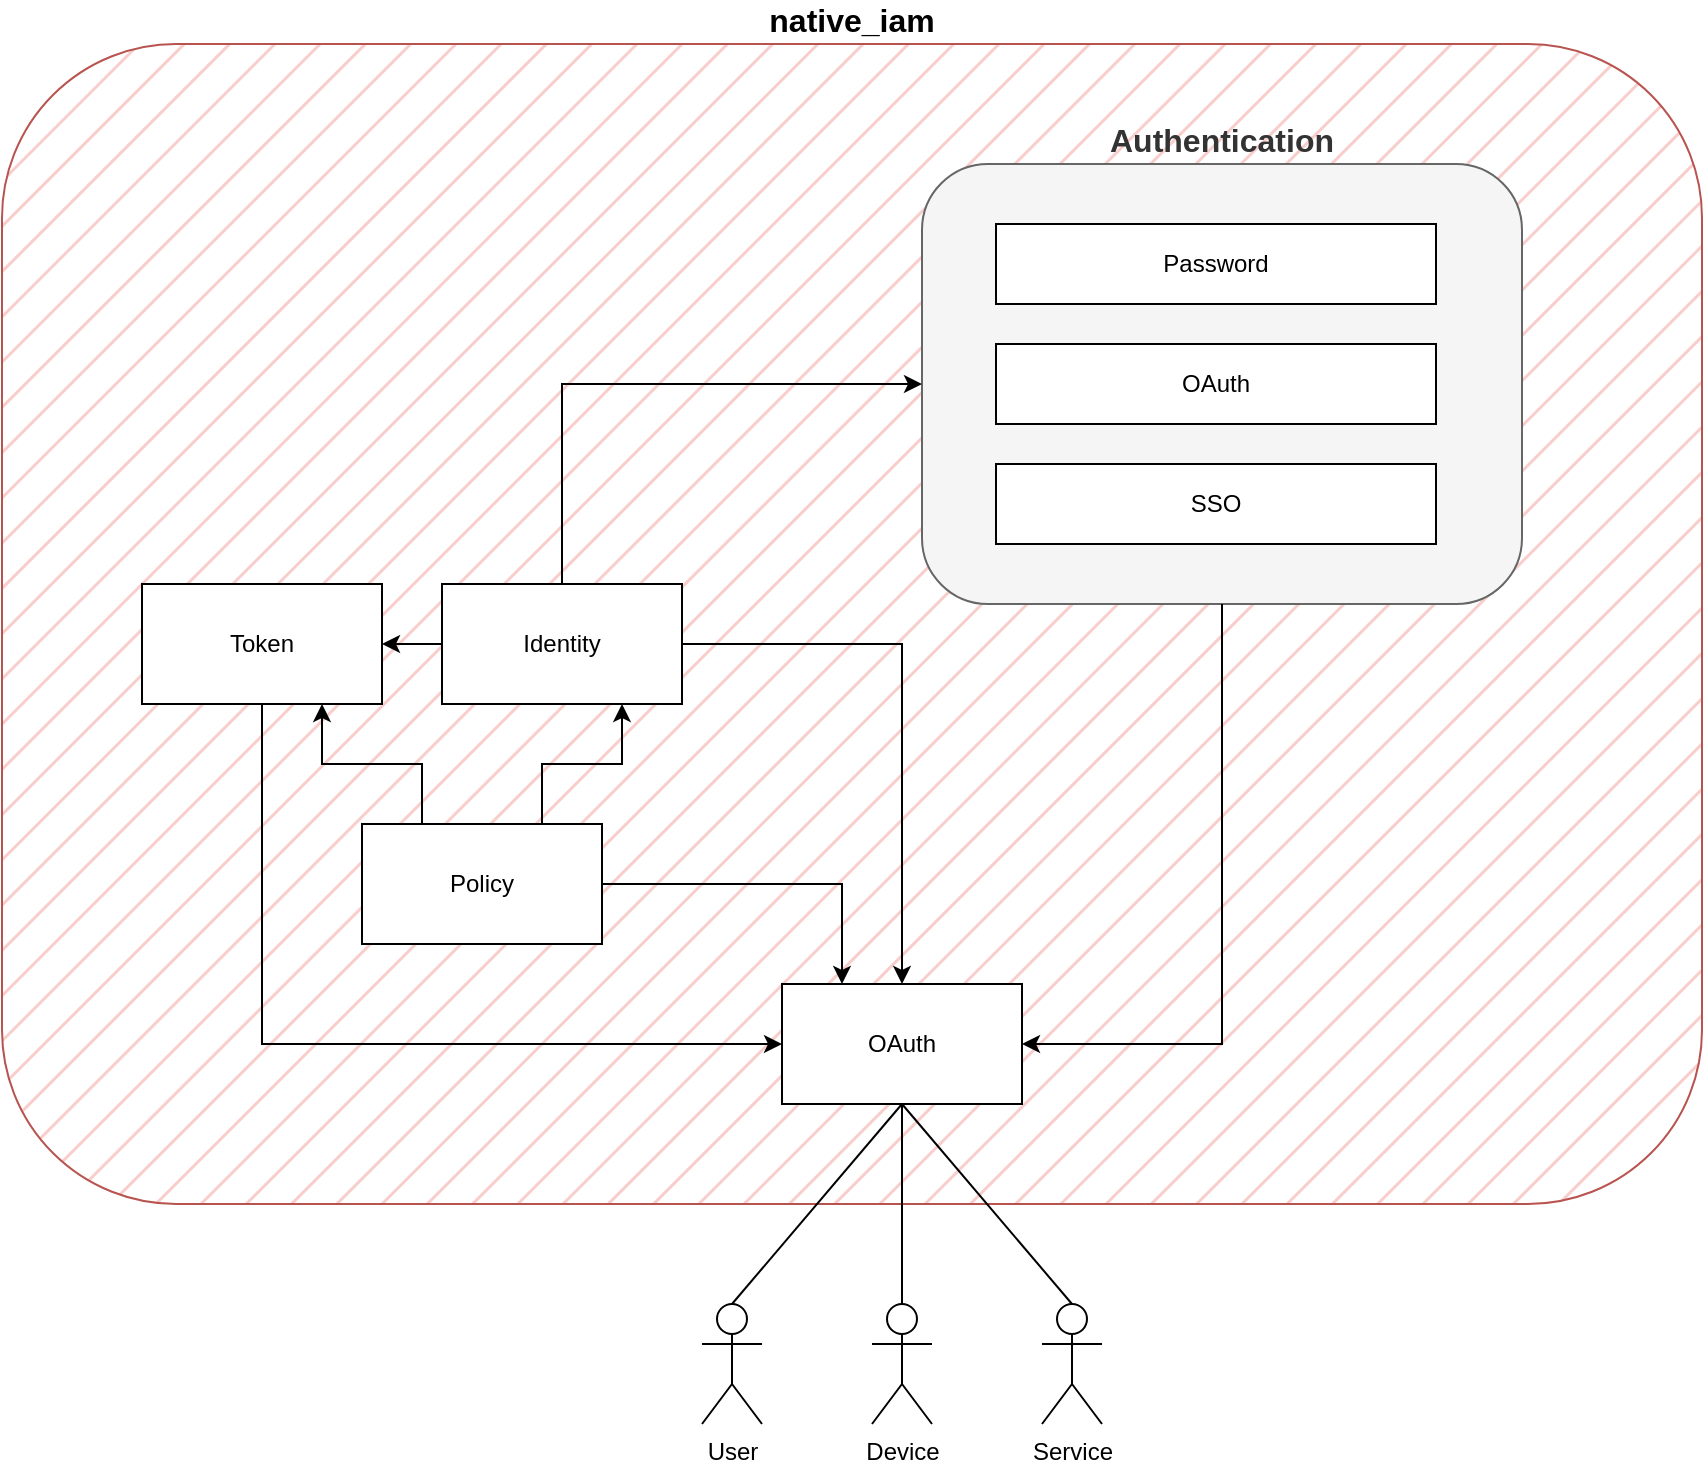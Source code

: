 <mxfile version="20.3.0" type="device"><diagram id="c1a9QVxAIQWip2YjryMT" name="Page1"><mxGraphModel dx="1422" dy="1849" grid="1" gridSize="10" guides="1" tooltips="1" connect="1" arrows="1" fold="1" page="1" pageScale="1" pageWidth="827" pageHeight="1169" math="0" shadow="0"><root><mxCell id="0"/><mxCell id="1" parent="0"/><mxCell id="RSBgZy98lsa16aysg1bp-27" value="native_iam" style="rounded=1;whiteSpace=wrap;html=1;fillColor=#f8cecc;strokeColor=#b85450;fillStyle=hatch;labelPosition=center;verticalLabelPosition=top;align=center;verticalAlign=bottom;fontSize=16;fontStyle=1" vertex="1" parent="1"><mxGeometry x="330" y="-30" width="850" height="580" as="geometry"/></mxCell><mxCell id="RSBgZy98lsa16aysg1bp-1" value="OAuth" style="rounded=0;whiteSpace=wrap;html=1;" vertex="1" parent="1"><mxGeometry x="720" y="440" width="120" height="60" as="geometry"/></mxCell><mxCell id="RSBgZy98lsa16aysg1bp-2" value="Identity" style="rounded=0;whiteSpace=wrap;html=1;" vertex="1" parent="1"><mxGeometry x="550" y="240" width="120" height="60" as="geometry"/></mxCell><mxCell id="RSBgZy98lsa16aysg1bp-3" value="Token" style="rounded=0;whiteSpace=wrap;html=1;" vertex="1" parent="1"><mxGeometry x="400" y="240" width="120" height="60" as="geometry"/></mxCell><mxCell id="RSBgZy98lsa16aysg1bp-4" value="Policy" style="rounded=0;whiteSpace=wrap;html=1;" vertex="1" parent="1"><mxGeometry x="510" y="360" width="120" height="60" as="geometry"/></mxCell><mxCell id="RSBgZy98lsa16aysg1bp-6" value="Authentication" style="rounded=1;whiteSpace=wrap;html=1;align=center;labelPosition=center;verticalLabelPosition=top;verticalAlign=bottom;fillColor=#f5f5f5;fontColor=#333333;strokeColor=#666666;fontSize=16;fontStyle=1" vertex="1" parent="1"><mxGeometry x="790" y="30" width="300" height="220" as="geometry"/></mxCell><mxCell id="RSBgZy98lsa16aysg1bp-7" value="Password" style="rounded=0;whiteSpace=wrap;html=1;" vertex="1" parent="1"><mxGeometry x="827" y="60" width="220" height="40" as="geometry"/></mxCell><mxCell id="RSBgZy98lsa16aysg1bp-9" value="OAuth" style="rounded=0;whiteSpace=wrap;html=1;" vertex="1" parent="1"><mxGeometry x="827" y="120" width="220" height="40" as="geometry"/></mxCell><mxCell id="RSBgZy98lsa16aysg1bp-10" value="SSO" style="rounded=0;whiteSpace=wrap;html=1;" vertex="1" parent="1"><mxGeometry x="827" y="180" width="220" height="40" as="geometry"/></mxCell><mxCell id="RSBgZy98lsa16aysg1bp-12" value="" style="endArrow=none;html=1;rounded=0;entryX=0.75;entryY=0;entryDx=0;entryDy=0;exitX=0.75;exitY=1;exitDx=0;exitDy=0;endFill=0;startArrow=classic;startFill=1;" edge="1" parent="1" source="RSBgZy98lsa16aysg1bp-2" target="RSBgZy98lsa16aysg1bp-4"><mxGeometry width="50" height="50" relative="1" as="geometry"><mxPoint x="550" y="250" as="sourcePoint"/><mxPoint x="600" y="200" as="targetPoint"/><Array as="points"><mxPoint x="640" y="330"/><mxPoint x="600" y="330"/></Array></mxGeometry></mxCell><mxCell id="RSBgZy98lsa16aysg1bp-13" value="" style="endArrow=classic;html=1;rounded=0;entryX=0;entryY=0.5;entryDx=0;entryDy=0;exitX=0.5;exitY=0;exitDx=0;exitDy=0;startArrow=none;startFill=0;endFill=1;" edge="1" parent="1" source="RSBgZy98lsa16aysg1bp-2" target="RSBgZy98lsa16aysg1bp-6"><mxGeometry width="50" height="50" relative="1" as="geometry"><mxPoint x="550" y="250" as="sourcePoint"/><mxPoint x="600" y="200" as="targetPoint"/><Array as="points"><mxPoint x="610" y="140"/></Array></mxGeometry></mxCell><mxCell id="RSBgZy98lsa16aysg1bp-14" value="" style="endArrow=none;html=1;rounded=0;exitX=1;exitY=0.5;exitDx=0;exitDy=0;entryX=0;entryY=0.5;entryDx=0;entryDy=0;startArrow=classic;startFill=1;" edge="1" parent="1" source="RSBgZy98lsa16aysg1bp-3" target="RSBgZy98lsa16aysg1bp-2"><mxGeometry width="50" height="50" relative="1" as="geometry"><mxPoint x="550" y="250" as="sourcePoint"/><mxPoint x="600" y="200" as="targetPoint"/></mxGeometry></mxCell><mxCell id="RSBgZy98lsa16aysg1bp-15" value="" style="endArrow=none;html=1;rounded=0;exitX=0.75;exitY=1;exitDx=0;exitDy=0;entryX=0.25;entryY=0;entryDx=0;entryDy=0;endFill=0;startArrow=classic;startFill=1;" edge="1" parent="1" source="RSBgZy98lsa16aysg1bp-3" target="RSBgZy98lsa16aysg1bp-4"><mxGeometry width="50" height="50" relative="1" as="geometry"><mxPoint x="550" y="250" as="sourcePoint"/><mxPoint x="600" y="200" as="targetPoint"/><Array as="points"><mxPoint x="490" y="330"/><mxPoint x="540" y="330"/></Array></mxGeometry></mxCell><mxCell id="RSBgZy98lsa16aysg1bp-16" value="" style="endArrow=none;html=1;rounded=0;entryX=1;entryY=0.5;entryDx=0;entryDy=0;exitX=0.5;exitY=0;exitDx=0;exitDy=0;startArrow=classic;startFill=1;" edge="1" parent="1" source="RSBgZy98lsa16aysg1bp-1" target="RSBgZy98lsa16aysg1bp-2"><mxGeometry width="50" height="50" relative="1" as="geometry"><mxPoint x="790" y="470" as="sourcePoint"/><mxPoint x="580" y="40" as="targetPoint"/><Array as="points"><mxPoint x="780" y="270"/></Array></mxGeometry></mxCell><mxCell id="RSBgZy98lsa16aysg1bp-17" value="" style="endArrow=none;html=1;rounded=0;exitX=0;exitY=0.5;exitDx=0;exitDy=0;entryX=0.5;entryY=1;entryDx=0;entryDy=0;startArrow=classic;startFill=1;" edge="1" parent="1" source="RSBgZy98lsa16aysg1bp-1" target="RSBgZy98lsa16aysg1bp-3"><mxGeometry width="50" height="50" relative="1" as="geometry"><mxPoint x="540" y="300" as="sourcePoint"/><mxPoint x="590" y="250" as="targetPoint"/><Array as="points"><mxPoint x="460" y="470"/></Array></mxGeometry></mxCell><mxCell id="RSBgZy98lsa16aysg1bp-18" value="" style="endArrow=none;html=1;rounded=0;entryX=1;entryY=0.5;entryDx=0;entryDy=0;exitX=0.25;exitY=0;exitDx=0;exitDy=0;startArrow=classic;startFill=1;" edge="1" parent="1" source="RSBgZy98lsa16aysg1bp-1" target="RSBgZy98lsa16aysg1bp-4"><mxGeometry width="50" height="50" relative="1" as="geometry"><mxPoint x="780" y="440" as="sourcePoint"/><mxPoint x="660" y="240" as="targetPoint"/><Array as="points"><mxPoint x="750" y="390"/></Array></mxGeometry></mxCell><mxCell id="RSBgZy98lsa16aysg1bp-19" value="" style="endArrow=none;html=1;rounded=0;exitX=1;exitY=0.5;exitDx=0;exitDy=0;entryX=0.5;entryY=1;entryDx=0;entryDy=0;startArrow=classic;startFill=1;" edge="1" parent="1" source="RSBgZy98lsa16aysg1bp-1" target="RSBgZy98lsa16aysg1bp-6"><mxGeometry width="50" height="50" relative="1" as="geometry"><mxPoint x="610" y="290" as="sourcePoint"/><mxPoint x="660" y="240" as="targetPoint"/><Array as="points"><mxPoint x="940" y="470"/></Array></mxGeometry></mxCell><mxCell id="RSBgZy98lsa16aysg1bp-20" value="User" style="shape=umlActor;verticalLabelPosition=bottom;verticalAlign=top;html=1;outlineConnect=0;" vertex="1" parent="1"><mxGeometry x="680" y="600" width="30" height="60" as="geometry"/></mxCell><mxCell id="RSBgZy98lsa16aysg1bp-21" value="Device" style="shape=umlActor;verticalLabelPosition=bottom;verticalAlign=top;html=1;outlineConnect=0;" vertex="1" parent="1"><mxGeometry x="765" y="600" width="30" height="60" as="geometry"/></mxCell><mxCell id="RSBgZy98lsa16aysg1bp-22" value="Service" style="shape=umlActor;verticalLabelPosition=bottom;verticalAlign=top;html=1;outlineConnect=0;" vertex="1" parent="1"><mxGeometry x="850" y="600" width="30" height="60" as="geometry"/></mxCell><mxCell id="RSBgZy98lsa16aysg1bp-23" value="" style="endArrow=none;html=1;rounded=0;exitX=0.5;exitY=0;exitDx=0;exitDy=0;exitPerimeter=0;entryX=0.5;entryY=1;entryDx=0;entryDy=0;" edge="1" parent="1" source="RSBgZy98lsa16aysg1bp-20" target="RSBgZy98lsa16aysg1bp-1"><mxGeometry width="50" height="50" relative="1" as="geometry"><mxPoint x="790" y="450" as="sourcePoint"/><mxPoint x="840" y="400" as="targetPoint"/></mxGeometry></mxCell><mxCell id="RSBgZy98lsa16aysg1bp-24" value="" style="endArrow=none;html=1;rounded=0;exitX=0.5;exitY=0;exitDx=0;exitDy=0;exitPerimeter=0;entryX=0.5;entryY=1;entryDx=0;entryDy=0;" edge="1" parent="1" source="RSBgZy98lsa16aysg1bp-21" target="RSBgZy98lsa16aysg1bp-1"><mxGeometry width="50" height="50" relative="1" as="geometry"><mxPoint x="790" y="450" as="sourcePoint"/><mxPoint x="840" y="400" as="targetPoint"/></mxGeometry></mxCell><mxCell id="RSBgZy98lsa16aysg1bp-25" value="" style="endArrow=none;html=1;rounded=0;entryX=0.5;entryY=0;entryDx=0;entryDy=0;entryPerimeter=0;exitX=0.5;exitY=1;exitDx=0;exitDy=0;" edge="1" parent="1" source="RSBgZy98lsa16aysg1bp-1" target="RSBgZy98lsa16aysg1bp-22"><mxGeometry width="50" height="50" relative="1" as="geometry"><mxPoint x="790" y="450" as="sourcePoint"/><mxPoint x="840" y="400" as="targetPoint"/></mxGeometry></mxCell></root></mxGraphModel></diagram></mxfile>